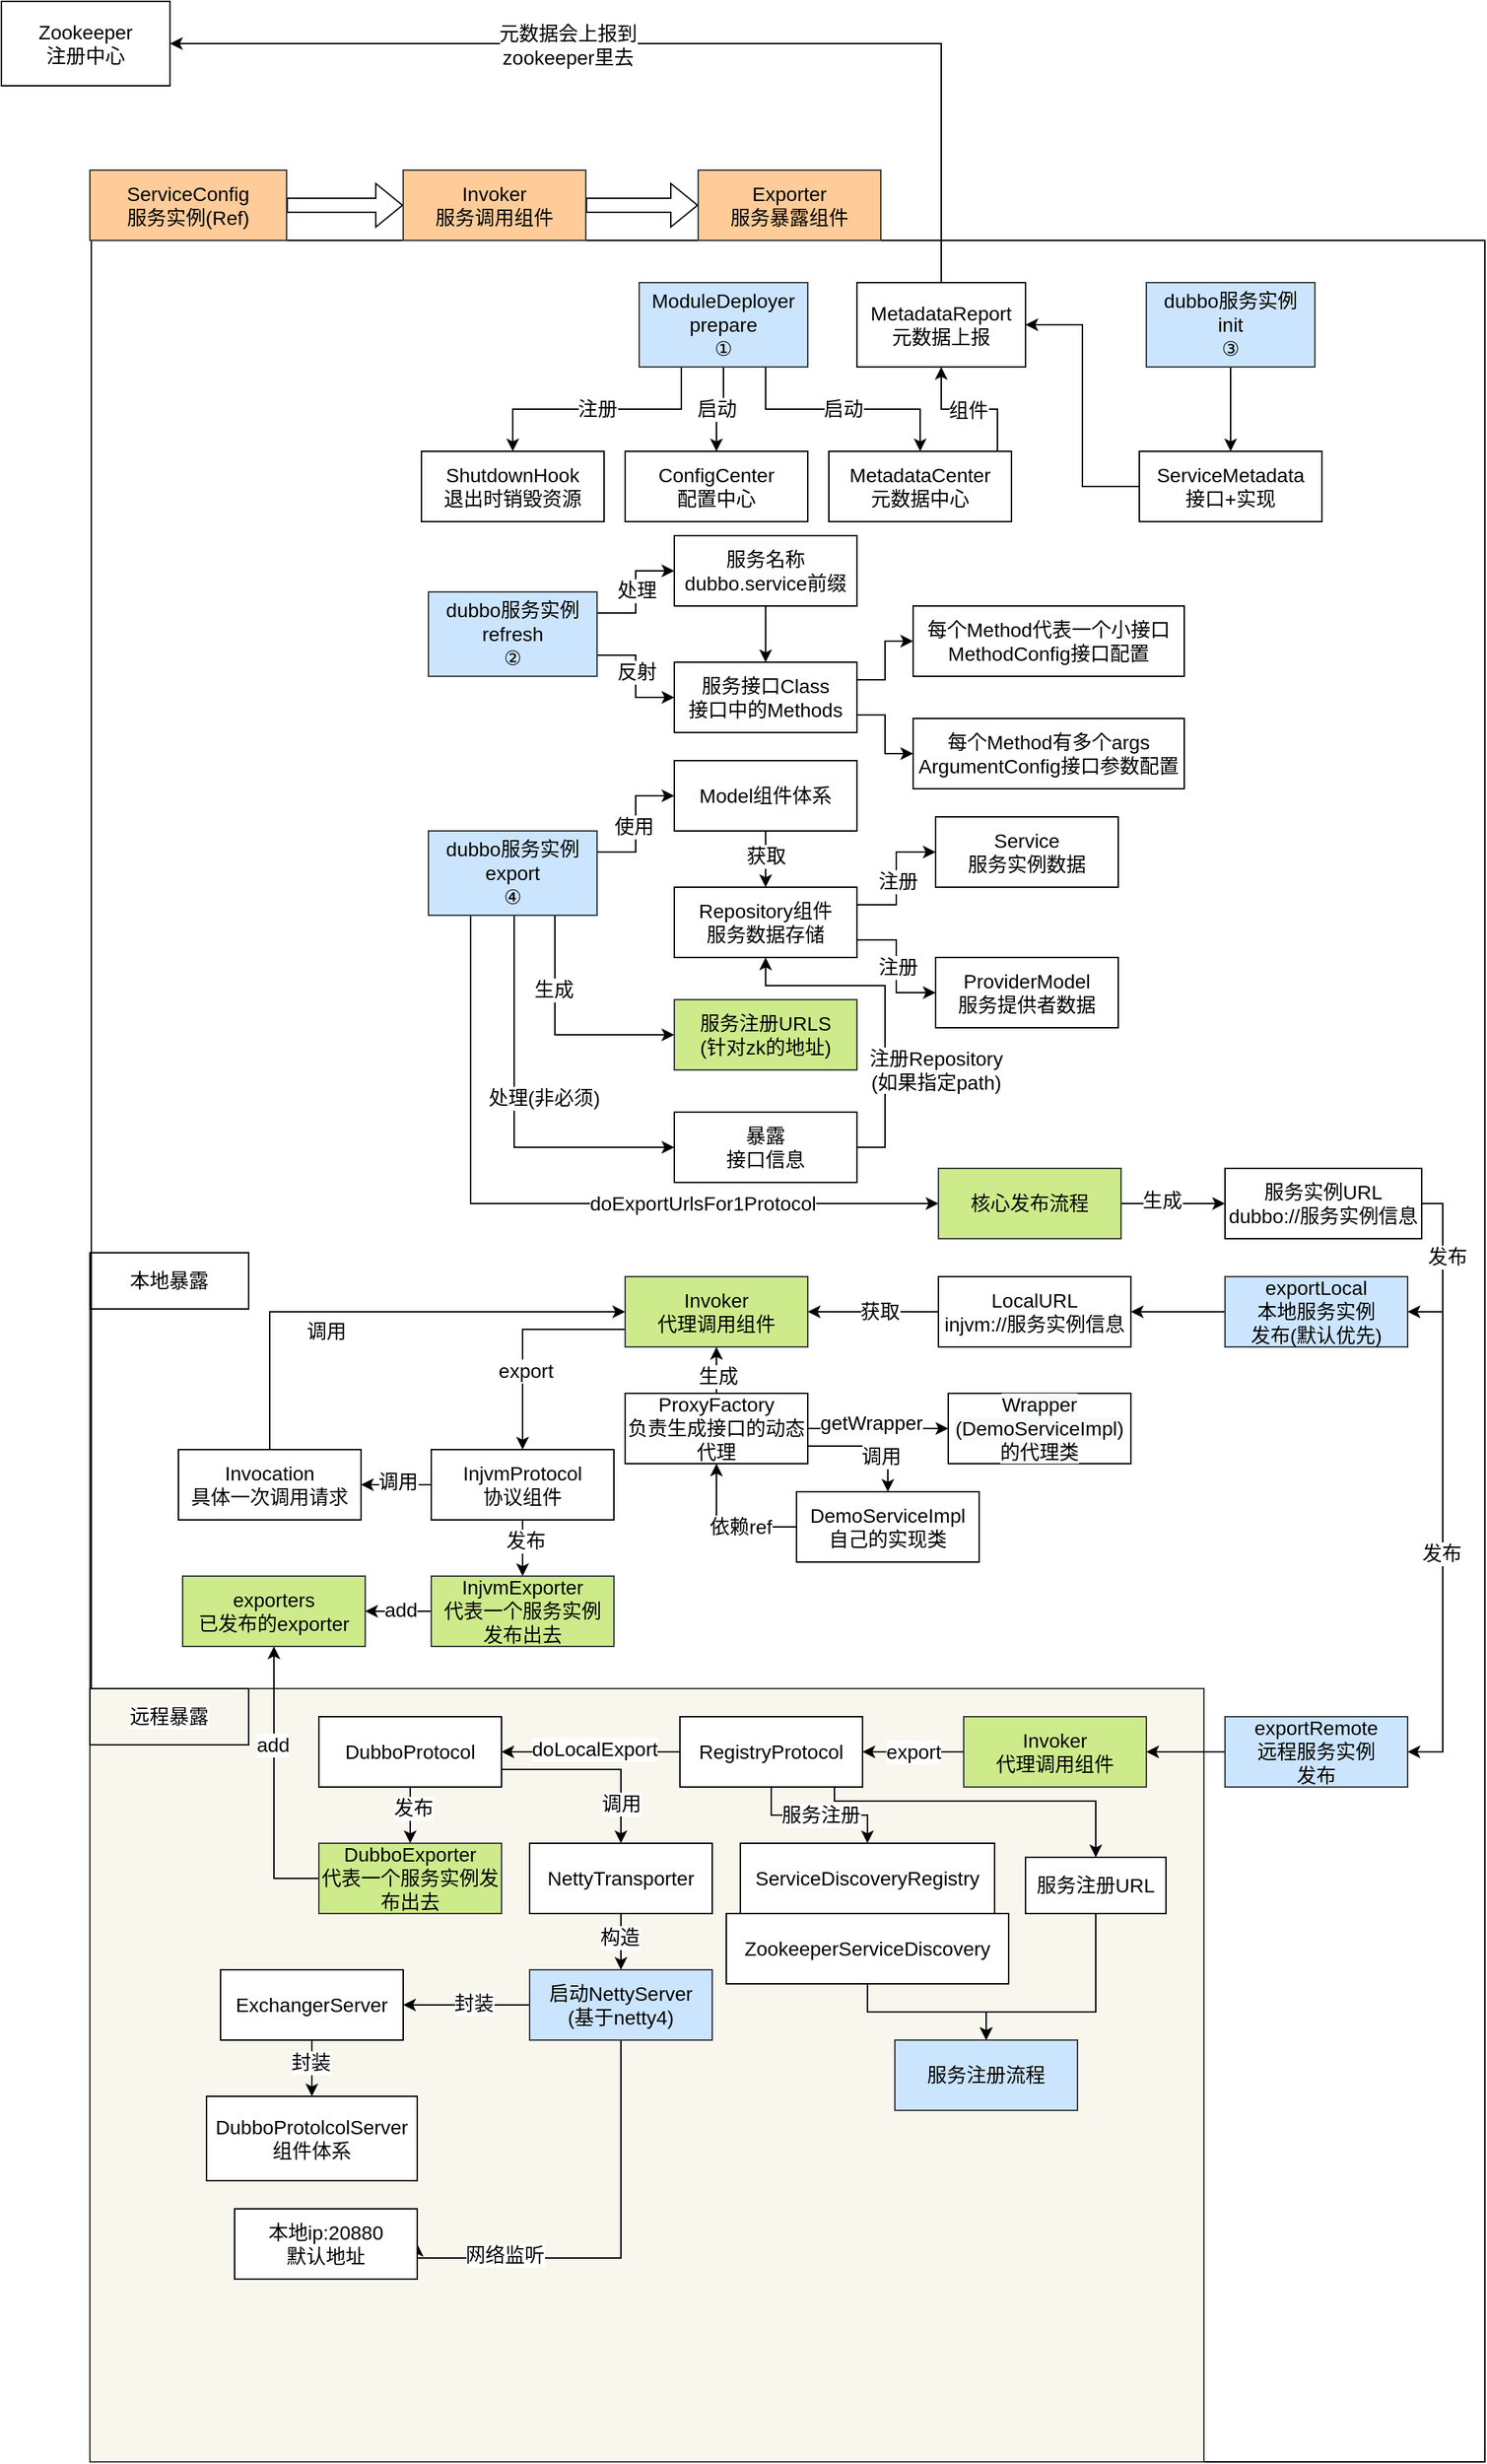 <mxfile version="20.5.3" type="github">
  <diagram id="NjfbwW2NH3Iu1pzXM0LN" name="第 1 页">
    <mxGraphModel dx="1305" dy="1148" grid="1" gridSize="10" guides="1" tooltips="1" connect="1" arrows="1" fold="1" page="1" pageScale="1" pageWidth="827" pageHeight="1169" math="0" shadow="0">
      <root>
        <mxCell id="0" />
        <mxCell id="1" parent="0" />
        <mxCell id="kjhjxPwAItvc373IeSmL-128" value="" style="rounded=0;whiteSpace=wrap;html=1;movable=1;resizable=1;rotatable=1;deletable=1;editable=1;connectable=1;fillColor=#eeeeee;strokeColor=#36393d;" vertex="1" parent="1">
          <mxGeometry x="827" y="960" width="793" height="310" as="geometry" />
        </mxCell>
        <mxCell id="kjhjxPwAItvc373IeSmL-1" value="" style="rounded=0;whiteSpace=wrap;html=1;movable=1;resizable=1;rotatable=1;deletable=1;editable=1;connectable=1;" vertex="1" parent="1">
          <mxGeometry x="828" y="240" width="992" height="1580" as="geometry" />
        </mxCell>
        <mxCell id="kjhjxPwAItvc373IeSmL-2" value="&lt;font style=&quot;font-size: 14px;&quot;&gt;Zookeeper&lt;br&gt;注册中心&lt;/font&gt;" style="rounded=0;whiteSpace=wrap;html=1;" vertex="1" parent="1">
          <mxGeometry x="764" y="70" width="120" height="60" as="geometry" />
        </mxCell>
        <mxCell id="kjhjxPwAItvc373IeSmL-244" style="edgeStyle=orthogonalEdgeStyle;shape=flexArrow;rounded=0;orthogonalLoop=1;jettySize=auto;html=1;entryX=0;entryY=0.5;entryDx=0;entryDy=0;fontFamily=Helvetica;fontSize=14;fontColor=default;endSize=6;" edge="1" parent="1" source="kjhjxPwAItvc373IeSmL-3" target="kjhjxPwAItvc373IeSmL-239">
          <mxGeometry relative="1" as="geometry" />
        </mxCell>
        <mxCell id="kjhjxPwAItvc373IeSmL-3" value="ServiceConfig&lt;br&gt;服务实例(Ref)" style="rounded=0;whiteSpace=wrap;html=1;fontSize=14;fillColor=#ffcc99;strokeColor=#36393d;movable=1;resizable=1;rotatable=1;deletable=1;editable=1;connectable=1;" vertex="1" parent="1">
          <mxGeometry x="827" y="190" width="140" height="50" as="geometry" />
        </mxCell>
        <mxCell id="kjhjxPwAItvc373IeSmL-12" value="" style="edgeStyle=orthogonalEdgeStyle;rounded=0;orthogonalLoop=1;jettySize=auto;html=1;fontSize=14;" edge="1" parent="1" source="kjhjxPwAItvc373IeSmL-4" target="kjhjxPwAItvc373IeSmL-8">
          <mxGeometry relative="1" as="geometry" />
        </mxCell>
        <mxCell id="kjhjxPwAItvc373IeSmL-13" value="启动" style="edgeLabel;html=1;align=center;verticalAlign=middle;resizable=0;points=[];fontSize=14;" vertex="1" connectable="0" parent="kjhjxPwAItvc373IeSmL-12">
          <mxGeometry x="0.32" y="-3" relative="1" as="geometry">
            <mxPoint x="3" y="-8" as="offset" />
          </mxGeometry>
        </mxCell>
        <mxCell id="kjhjxPwAItvc373IeSmL-15" value="注册" style="edgeStyle=orthogonalEdgeStyle;rounded=0;orthogonalLoop=1;jettySize=auto;html=1;exitX=0.25;exitY=1;exitDx=0;exitDy=0;entryX=0.5;entryY=0;entryDx=0;entryDy=0;fontSize=14;" edge="1" parent="1" source="kjhjxPwAItvc373IeSmL-4" target="kjhjxPwAItvc373IeSmL-7">
          <mxGeometry relative="1" as="geometry" />
        </mxCell>
        <mxCell id="kjhjxPwAItvc373IeSmL-16" style="edgeStyle=orthogonalEdgeStyle;rounded=0;orthogonalLoop=1;jettySize=auto;html=1;exitX=0.75;exitY=1;exitDx=0;exitDy=0;entryX=0.5;entryY=0;entryDx=0;entryDy=0;fontSize=14;" edge="1" parent="1" source="kjhjxPwAItvc373IeSmL-4" target="kjhjxPwAItvc373IeSmL-9">
          <mxGeometry relative="1" as="geometry" />
        </mxCell>
        <mxCell id="kjhjxPwAItvc373IeSmL-17" value="启动" style="edgeLabel;html=1;align=center;verticalAlign=middle;resizable=0;points=[];fontSize=14;" vertex="1" connectable="0" parent="kjhjxPwAItvc373IeSmL-16">
          <mxGeometry x="-0.165" y="-1" relative="1" as="geometry">
            <mxPoint x="14" y="-1" as="offset" />
          </mxGeometry>
        </mxCell>
        <mxCell id="kjhjxPwAItvc373IeSmL-4" value="&lt;span style=&quot;font-size: 14px;&quot;&gt;ModuleDeployer&lt;br&gt;prepare&lt;br&gt;①&lt;br&gt;&lt;/span&gt;" style="rounded=0;whiteSpace=wrap;html=1;fillColor=#cce5ff;strokeColor=#36393d;" vertex="1" parent="1">
          <mxGeometry x="1218" y="270" width="120" height="60" as="geometry" />
        </mxCell>
        <mxCell id="kjhjxPwAItvc373IeSmL-7" value="&lt;span style=&quot;font-size: 14px;&quot;&gt;ShutdownHook&lt;br&gt;退出时销毁资源&lt;br&gt;&lt;/span&gt;" style="rounded=0;whiteSpace=wrap;html=1;" vertex="1" parent="1">
          <mxGeometry x="1063" y="390" width="130" height="50" as="geometry" />
        </mxCell>
        <mxCell id="kjhjxPwAItvc373IeSmL-8" value="&lt;span style=&quot;font-size: 14px;&quot;&gt;ConfigCenter&lt;br&gt;配置中心&lt;br&gt;&lt;/span&gt;" style="rounded=0;whiteSpace=wrap;html=1;" vertex="1" parent="1">
          <mxGeometry x="1208" y="390" width="130" height="50" as="geometry" />
        </mxCell>
        <mxCell id="kjhjxPwAItvc373IeSmL-18" style="edgeStyle=orthogonalEdgeStyle;rounded=0;orthogonalLoop=1;jettySize=auto;html=1;exitX=0.75;exitY=0;exitDx=0;exitDy=0;fontSize=14;" edge="1" parent="1" source="kjhjxPwAItvc373IeSmL-9" target="kjhjxPwAItvc373IeSmL-11">
          <mxGeometry relative="1" as="geometry">
            <Array as="points">
              <mxPoint x="1473" y="390" />
              <mxPoint x="1473" y="360" />
              <mxPoint x="1433" y="360" />
            </Array>
          </mxGeometry>
        </mxCell>
        <mxCell id="kjhjxPwAItvc373IeSmL-19" value="组件" style="edgeLabel;html=1;align=center;verticalAlign=middle;resizable=0;points=[];fontSize=14;" vertex="1" connectable="0" parent="kjhjxPwAItvc373IeSmL-18">
          <mxGeometry x="0.18" y="1" relative="1" as="geometry">
            <mxPoint x="-1" as="offset" />
          </mxGeometry>
        </mxCell>
        <mxCell id="kjhjxPwAItvc373IeSmL-9" value="&lt;span style=&quot;font-size: 14px;&quot;&gt;MetadataCenter&lt;br&gt;元数据中心&lt;br&gt;&lt;/span&gt;" style="rounded=0;whiteSpace=wrap;html=1;" vertex="1" parent="1">
          <mxGeometry x="1353" y="390" width="130" height="50" as="geometry" />
        </mxCell>
        <mxCell id="kjhjxPwAItvc373IeSmL-20" style="edgeStyle=orthogonalEdgeStyle;rounded=0;orthogonalLoop=1;jettySize=auto;html=1;exitX=0.5;exitY=0;exitDx=0;exitDy=0;entryX=1;entryY=0.5;entryDx=0;entryDy=0;fontSize=14;" edge="1" parent="1" source="kjhjxPwAItvc373IeSmL-11" target="kjhjxPwAItvc373IeSmL-2">
          <mxGeometry relative="1" as="geometry" />
        </mxCell>
        <mxCell id="kjhjxPwAItvc373IeSmL-21" value="元数据会上报到&lt;br&gt;zookeeper里去" style="edgeLabel;html=1;align=center;verticalAlign=middle;resizable=0;points=[];fontSize=14;" vertex="1" connectable="0" parent="kjhjxPwAItvc373IeSmL-20">
          <mxGeometry x="0.213" y="1" relative="1" as="geometry">
            <mxPoint as="offset" />
          </mxGeometry>
        </mxCell>
        <mxCell id="kjhjxPwAItvc373IeSmL-11" value="&lt;span style=&quot;font-size: 14px;&quot;&gt;MetadataReport&lt;/span&gt;&lt;br style=&quot;font-size: 14px;&quot;&gt;&lt;span style=&quot;font-size: 14px;&quot;&gt;元数据上报&lt;/span&gt;" style="rounded=0;whiteSpace=wrap;html=1;" vertex="1" parent="1">
          <mxGeometry x="1373" y="270" width="120" height="60" as="geometry" />
        </mxCell>
        <mxCell id="kjhjxPwAItvc373IeSmL-27" style="edgeStyle=orthogonalEdgeStyle;rounded=0;orthogonalLoop=1;jettySize=auto;html=1;exitX=1;exitY=0.25;exitDx=0;exitDy=0;fontSize=14;" edge="1" parent="1" source="kjhjxPwAItvc373IeSmL-22" target="kjhjxPwAItvc373IeSmL-23">
          <mxGeometry relative="1" as="geometry" />
        </mxCell>
        <mxCell id="kjhjxPwAItvc373IeSmL-34" value="处理" style="edgeLabel;html=1;align=center;verticalAlign=middle;resizable=0;points=[];fontSize=14;" vertex="1" connectable="0" parent="kjhjxPwAItvc373IeSmL-27">
          <mxGeometry x="0.018" relative="1" as="geometry">
            <mxPoint as="offset" />
          </mxGeometry>
        </mxCell>
        <mxCell id="kjhjxPwAItvc373IeSmL-28" style="edgeStyle=orthogonalEdgeStyle;rounded=0;orthogonalLoop=1;jettySize=auto;html=1;exitX=1;exitY=0.75;exitDx=0;exitDy=0;entryX=0;entryY=0.5;entryDx=0;entryDy=0;fontSize=14;" edge="1" parent="1" source="kjhjxPwAItvc373IeSmL-22" target="kjhjxPwAItvc373IeSmL-24">
          <mxGeometry relative="1" as="geometry" />
        </mxCell>
        <mxCell id="kjhjxPwAItvc373IeSmL-36" value="反射" style="edgeLabel;html=1;align=center;verticalAlign=middle;resizable=0;points=[];fontSize=14;" vertex="1" connectable="0" parent="kjhjxPwAItvc373IeSmL-28">
          <mxGeometry x="-0.077" relative="1" as="geometry">
            <mxPoint as="offset" />
          </mxGeometry>
        </mxCell>
        <mxCell id="kjhjxPwAItvc373IeSmL-22" value="&lt;span style=&quot;font-size: 14px;&quot;&gt;dubbo服务实例&lt;br&gt;refresh&lt;br&gt;②&lt;br&gt;&lt;/span&gt;" style="rounded=0;whiteSpace=wrap;html=1;fillColor=#cce5ff;strokeColor=#36393d;" vertex="1" parent="1">
          <mxGeometry x="1068" y="490" width="120" height="60" as="geometry" />
        </mxCell>
        <mxCell id="kjhjxPwAItvc373IeSmL-35" value="" style="edgeStyle=orthogonalEdgeStyle;rounded=0;orthogonalLoop=1;jettySize=auto;html=1;fontSize=14;" edge="1" parent="1" source="kjhjxPwAItvc373IeSmL-23" target="kjhjxPwAItvc373IeSmL-24">
          <mxGeometry relative="1" as="geometry" />
        </mxCell>
        <mxCell id="kjhjxPwAItvc373IeSmL-23" value="&lt;span style=&quot;font-size: 14px;&quot;&gt;服务名称&lt;br&gt;dubbo.service前缀&lt;br&gt;&lt;/span&gt;" style="rounded=0;whiteSpace=wrap;html=1;" vertex="1" parent="1">
          <mxGeometry x="1243" y="450" width="130" height="50" as="geometry" />
        </mxCell>
        <mxCell id="kjhjxPwAItvc373IeSmL-32" style="edgeStyle=orthogonalEdgeStyle;rounded=0;orthogonalLoop=1;jettySize=auto;html=1;exitX=1;exitY=0.25;exitDx=0;exitDy=0;entryX=0;entryY=0.5;entryDx=0;entryDy=0;fontSize=14;" edge="1" parent="1" source="kjhjxPwAItvc373IeSmL-24" target="kjhjxPwAItvc373IeSmL-29">
          <mxGeometry relative="1" as="geometry" />
        </mxCell>
        <mxCell id="kjhjxPwAItvc373IeSmL-33" style="edgeStyle=orthogonalEdgeStyle;rounded=0;orthogonalLoop=1;jettySize=auto;html=1;exitX=1;exitY=0.75;exitDx=0;exitDy=0;entryX=0;entryY=0.5;entryDx=0;entryDy=0;fontSize=14;" edge="1" parent="1" source="kjhjxPwAItvc373IeSmL-24" target="kjhjxPwAItvc373IeSmL-31">
          <mxGeometry relative="1" as="geometry" />
        </mxCell>
        <mxCell id="kjhjxPwAItvc373IeSmL-24" value="&lt;span style=&quot;font-size: 14px;&quot;&gt;服务接口Class&lt;br&gt;接口中的Methods&lt;br&gt;&lt;/span&gt;" style="rounded=0;whiteSpace=wrap;html=1;" vertex="1" parent="1">
          <mxGeometry x="1243" y="540" width="130" height="50" as="geometry" />
        </mxCell>
        <mxCell id="kjhjxPwAItvc373IeSmL-29" value="&lt;span style=&quot;font-size: 14px;&quot;&gt;每个Method代表一个小接口&lt;br&gt;MethodConfig接口配置&lt;br&gt;&lt;/span&gt;" style="rounded=0;whiteSpace=wrap;html=1;" vertex="1" parent="1">
          <mxGeometry x="1413" y="500" width="193" height="50" as="geometry" />
        </mxCell>
        <mxCell id="kjhjxPwAItvc373IeSmL-31" value="&lt;span style=&quot;font-size: 14px;&quot;&gt;每个Method有多个args&lt;br&gt;ArgumentConfig接口参数配置&lt;br&gt;&lt;/span&gt;" style="rounded=0;whiteSpace=wrap;html=1;" vertex="1" parent="1">
          <mxGeometry x="1413" y="580" width="193" height="50" as="geometry" />
        </mxCell>
        <mxCell id="kjhjxPwAItvc373IeSmL-39" value="" style="edgeStyle=orthogonalEdgeStyle;rounded=0;orthogonalLoop=1;jettySize=auto;html=1;fontSize=14;" edge="1" parent="1" source="kjhjxPwAItvc373IeSmL-37" target="kjhjxPwAItvc373IeSmL-38">
          <mxGeometry relative="1" as="geometry" />
        </mxCell>
        <mxCell id="kjhjxPwAItvc373IeSmL-37" value="&lt;span style=&quot;font-size: 14px;&quot;&gt;dubbo服务实例&lt;br&gt;init&lt;br&gt;③&lt;br&gt;&lt;/span&gt;" style="rounded=0;whiteSpace=wrap;html=1;fillColor=#cce5ff;strokeColor=#36393d;" vertex="1" parent="1">
          <mxGeometry x="1579" y="270" width="120" height="60" as="geometry" />
        </mxCell>
        <mxCell id="kjhjxPwAItvc373IeSmL-40" style="edgeStyle=orthogonalEdgeStyle;rounded=0;orthogonalLoop=1;jettySize=auto;html=1;entryX=1;entryY=0.5;entryDx=0;entryDy=0;fontSize=14;" edge="1" parent="1" source="kjhjxPwAItvc373IeSmL-38" target="kjhjxPwAItvc373IeSmL-11">
          <mxGeometry relative="1" as="geometry" />
        </mxCell>
        <mxCell id="kjhjxPwAItvc373IeSmL-38" value="&lt;span style=&quot;font-size: 14px;&quot;&gt;ServiceMetadata&lt;br&gt;接口+实现&lt;br&gt;&lt;/span&gt;" style="rounded=0;whiteSpace=wrap;html=1;" vertex="1" parent="1">
          <mxGeometry x="1574" y="390" width="130" height="50" as="geometry" />
        </mxCell>
        <mxCell id="kjhjxPwAItvc373IeSmL-45" style="edgeStyle=orthogonalEdgeStyle;rounded=0;orthogonalLoop=1;jettySize=auto;html=1;exitX=1;exitY=0.25;exitDx=0;exitDy=0;fontSize=14;" edge="1" parent="1" source="kjhjxPwAItvc373IeSmL-41" target="kjhjxPwAItvc373IeSmL-42">
          <mxGeometry relative="1" as="geometry" />
        </mxCell>
        <mxCell id="kjhjxPwAItvc373IeSmL-46" value="使用" style="edgeLabel;html=1;align=center;verticalAlign=middle;resizable=0;points=[];fontSize=14;" vertex="1" connectable="0" parent="kjhjxPwAItvc373IeSmL-45">
          <mxGeometry x="-0.047" y="3" relative="1" as="geometry">
            <mxPoint x="1" as="offset" />
          </mxGeometry>
        </mxCell>
        <mxCell id="kjhjxPwAItvc373IeSmL-57" style="edgeStyle=orthogonalEdgeStyle;rounded=0;orthogonalLoop=1;jettySize=auto;html=1;exitX=0.75;exitY=1;exitDx=0;exitDy=0;entryX=0;entryY=0.5;entryDx=0;entryDy=0;fontSize=14;" edge="1" parent="1" source="kjhjxPwAItvc373IeSmL-41" target="kjhjxPwAItvc373IeSmL-56">
          <mxGeometry relative="1" as="geometry" />
        </mxCell>
        <mxCell id="kjhjxPwAItvc373IeSmL-58" value="生成" style="edgeLabel;html=1;align=center;verticalAlign=middle;resizable=0;points=[];fontSize=14;" vertex="1" connectable="0" parent="kjhjxPwAItvc373IeSmL-57">
          <mxGeometry x="-0.377" y="-1" relative="1" as="geometry">
            <mxPoint as="offset" />
          </mxGeometry>
        </mxCell>
        <mxCell id="kjhjxPwAItvc373IeSmL-60" style="edgeStyle=orthogonalEdgeStyle;rounded=0;orthogonalLoop=1;jettySize=auto;html=1;entryX=0;entryY=0.5;entryDx=0;entryDy=0;fontSize=14;" edge="1" parent="1" source="kjhjxPwAItvc373IeSmL-41" target="kjhjxPwAItvc373IeSmL-59">
          <mxGeometry relative="1" as="geometry">
            <Array as="points">
              <mxPoint x="1129" y="885" />
            </Array>
          </mxGeometry>
        </mxCell>
        <mxCell id="kjhjxPwAItvc373IeSmL-61" value="处理(非必须)" style="edgeLabel;html=1;align=center;verticalAlign=middle;resizable=0;points=[];fontSize=14;" vertex="1" connectable="0" parent="kjhjxPwAItvc373IeSmL-60">
          <mxGeometry x="0.025" y="2" relative="1" as="geometry">
            <mxPoint x="19" y="-13" as="offset" />
          </mxGeometry>
        </mxCell>
        <mxCell id="kjhjxPwAItvc373IeSmL-129" style="edgeStyle=orthogonalEdgeStyle;rounded=0;orthogonalLoop=1;jettySize=auto;html=1;exitX=0.25;exitY=1;exitDx=0;exitDy=0;entryX=0;entryY=0.5;entryDx=0;entryDy=0;fontFamily=Helvetica;fontSize=14;fontColor=default;" edge="1" parent="1" source="kjhjxPwAItvc373IeSmL-41" target="kjhjxPwAItvc373IeSmL-64">
          <mxGeometry relative="1" as="geometry" />
        </mxCell>
        <mxCell id="kjhjxPwAItvc373IeSmL-130" value="doExportUrlsFor1Protocol" style="edgeLabel;html=1;align=center;verticalAlign=middle;resizable=0;points=[];fontSize=14;fontFamily=Helvetica;fontColor=default;" vertex="1" connectable="0" parent="kjhjxPwAItvc373IeSmL-129">
          <mxGeometry x="0.2" relative="1" as="geometry">
            <mxPoint x="47" as="offset" />
          </mxGeometry>
        </mxCell>
        <mxCell id="kjhjxPwAItvc373IeSmL-41" value="&lt;span style=&quot;font-size: 14px;&quot;&gt;dubbo服务实例&lt;br&gt;export&lt;br&gt;④&lt;br&gt;&lt;/span&gt;" style="rounded=0;whiteSpace=wrap;html=1;fillColor=#cce5ff;strokeColor=#36393d;" vertex="1" parent="1">
          <mxGeometry x="1068" y="660" width="120" height="60" as="geometry" />
        </mxCell>
        <mxCell id="kjhjxPwAItvc373IeSmL-47" style="edgeStyle=orthogonalEdgeStyle;rounded=0;orthogonalLoop=1;jettySize=auto;html=1;entryX=0.5;entryY=0;entryDx=0;entryDy=0;fontSize=14;" edge="1" parent="1" source="kjhjxPwAItvc373IeSmL-42" target="kjhjxPwAItvc373IeSmL-44">
          <mxGeometry relative="1" as="geometry" />
        </mxCell>
        <mxCell id="kjhjxPwAItvc373IeSmL-48" value="获取" style="edgeLabel;html=1;align=center;verticalAlign=middle;resizable=0;points=[];fontSize=14;" vertex="1" connectable="0" parent="kjhjxPwAItvc373IeSmL-47">
          <mxGeometry x="-0.1" relative="1" as="geometry">
            <mxPoint as="offset" />
          </mxGeometry>
        </mxCell>
        <mxCell id="kjhjxPwAItvc373IeSmL-42" value="&lt;span style=&quot;font-size: 14px;&quot;&gt;Model组件体系&lt;br&gt;&lt;/span&gt;" style="rounded=0;whiteSpace=wrap;html=1;" vertex="1" parent="1">
          <mxGeometry x="1243" y="610" width="130" height="50" as="geometry" />
        </mxCell>
        <mxCell id="kjhjxPwAItvc373IeSmL-51" style="edgeStyle=orthogonalEdgeStyle;rounded=0;orthogonalLoop=1;jettySize=auto;html=1;exitX=1;exitY=0.25;exitDx=0;exitDy=0;entryX=0;entryY=0.5;entryDx=0;entryDy=0;fontSize=14;" edge="1" parent="1" source="kjhjxPwAItvc373IeSmL-44" target="kjhjxPwAItvc373IeSmL-49">
          <mxGeometry relative="1" as="geometry" />
        </mxCell>
        <mxCell id="kjhjxPwAItvc373IeSmL-54" value="注册" style="edgeLabel;html=1;align=center;verticalAlign=middle;resizable=0;points=[];fontSize=14;" vertex="1" connectable="0" parent="kjhjxPwAItvc373IeSmL-51">
          <mxGeometry x="-0.048" y="-1" relative="1" as="geometry">
            <mxPoint as="offset" />
          </mxGeometry>
        </mxCell>
        <mxCell id="kjhjxPwAItvc373IeSmL-52" style="edgeStyle=orthogonalEdgeStyle;rounded=0;orthogonalLoop=1;jettySize=auto;html=1;exitX=1;exitY=0.75;exitDx=0;exitDy=0;entryX=0;entryY=0.5;entryDx=0;entryDy=0;fontSize=14;" edge="1" parent="1" source="kjhjxPwAItvc373IeSmL-44" target="kjhjxPwAItvc373IeSmL-50">
          <mxGeometry relative="1" as="geometry" />
        </mxCell>
        <mxCell id="kjhjxPwAItvc373IeSmL-55" value="注册" style="edgeLabel;html=1;align=center;verticalAlign=middle;resizable=0;points=[];fontSize=14;" vertex="1" connectable="0" parent="kjhjxPwAItvc373IeSmL-52">
          <mxGeometry x="0.123" y="1" relative="1" as="geometry">
            <mxPoint y="-5" as="offset" />
          </mxGeometry>
        </mxCell>
        <mxCell id="kjhjxPwAItvc373IeSmL-44" value="&lt;span style=&quot;font-size: 14px;&quot;&gt;Repository组件&lt;br&gt;服务数据存储&lt;br&gt;&lt;/span&gt;" style="rounded=0;whiteSpace=wrap;html=1;" vertex="1" parent="1">
          <mxGeometry x="1243" y="700" width="130" height="50" as="geometry" />
        </mxCell>
        <mxCell id="kjhjxPwAItvc373IeSmL-49" value="&lt;span style=&quot;font-size: 14px;&quot;&gt;Service&lt;br&gt;服务实例数据&lt;br&gt;&lt;/span&gt;" style="rounded=0;whiteSpace=wrap;html=1;" vertex="1" parent="1">
          <mxGeometry x="1429" y="650" width="130" height="50" as="geometry" />
        </mxCell>
        <mxCell id="kjhjxPwAItvc373IeSmL-50" value="&lt;span style=&quot;font-size: 14px;&quot;&gt;ProviderModel&lt;br&gt;服务提供者数据&lt;br&gt;&lt;/span&gt;" style="rounded=0;whiteSpace=wrap;html=1;" vertex="1" parent="1">
          <mxGeometry x="1429" y="750" width="130" height="50" as="geometry" />
        </mxCell>
        <mxCell id="kjhjxPwAItvc373IeSmL-56" value="&lt;span style=&quot;font-size: 14px;&quot;&gt;服务注册URLS&lt;br&gt;(针对zk的地址)&lt;br&gt;&lt;/span&gt;" style="rounded=0;whiteSpace=wrap;html=1;fillColor=#cdeb8b;strokeColor=#36393d;" vertex="1" parent="1">
          <mxGeometry x="1243" y="780" width="130" height="50" as="geometry" />
        </mxCell>
        <mxCell id="kjhjxPwAItvc373IeSmL-62" style="edgeStyle=orthogonalEdgeStyle;rounded=0;orthogonalLoop=1;jettySize=auto;html=1;exitX=1;exitY=0.5;exitDx=0;exitDy=0;fontSize=14;" edge="1" parent="1" source="kjhjxPwAItvc373IeSmL-59" target="kjhjxPwAItvc373IeSmL-44">
          <mxGeometry relative="1" as="geometry">
            <Array as="points">
              <mxPoint x="1393" y="885" />
              <mxPoint x="1393" y="770" />
              <mxPoint x="1308" y="770" />
            </Array>
          </mxGeometry>
        </mxCell>
        <mxCell id="kjhjxPwAItvc373IeSmL-63" value="注册Repository&lt;br&gt;(如果指定path)" style="edgeLabel;html=1;align=center;verticalAlign=middle;resizable=0;points=[];fontSize=14;" vertex="1" connectable="0" parent="kjhjxPwAItvc373IeSmL-62">
          <mxGeometry x="-0.383" y="-2" relative="1" as="geometry">
            <mxPoint x="34" y="-1" as="offset" />
          </mxGeometry>
        </mxCell>
        <mxCell id="kjhjxPwAItvc373IeSmL-59" value="&lt;span style=&quot;font-size: 14px;&quot;&gt;暴露&lt;br&gt;接口信息&lt;br&gt;&lt;/span&gt;" style="rounded=0;whiteSpace=wrap;html=1;" vertex="1" parent="1">
          <mxGeometry x="1243" y="860" width="130" height="50" as="geometry" />
        </mxCell>
        <mxCell id="kjhjxPwAItvc373IeSmL-132" style="edgeStyle=orthogonalEdgeStyle;rounded=0;orthogonalLoop=1;jettySize=auto;html=1;entryX=0;entryY=0.5;entryDx=0;entryDy=0;fontFamily=Helvetica;fontSize=14;fontColor=default;" edge="1" parent="1" source="kjhjxPwAItvc373IeSmL-64" target="kjhjxPwAItvc373IeSmL-131">
          <mxGeometry relative="1" as="geometry" />
        </mxCell>
        <mxCell id="kjhjxPwAItvc373IeSmL-133" value="生成" style="edgeLabel;html=1;align=center;verticalAlign=middle;resizable=0;points=[];fontSize=14;fontFamily=Helvetica;fontColor=default;" vertex="1" connectable="0" parent="kjhjxPwAItvc373IeSmL-132">
          <mxGeometry x="-0.325" y="2" relative="1" as="geometry">
            <mxPoint x="4" as="offset" />
          </mxGeometry>
        </mxCell>
        <mxCell id="kjhjxPwAItvc373IeSmL-64" value="&lt;span style=&quot;font-size: 14px;&quot;&gt;核心发布流程&lt;br&gt;&lt;/span&gt;" style="rounded=0;whiteSpace=wrap;html=1;fillColor=#cdeb8b;strokeColor=#36393d;" vertex="1" parent="1">
          <mxGeometry x="1431" y="900" width="130" height="50" as="geometry" />
        </mxCell>
        <mxCell id="kjhjxPwAItvc373IeSmL-222" style="edgeStyle=orthogonalEdgeStyle;rounded=0;orthogonalLoop=1;jettySize=auto;html=1;exitX=0.5;exitY=0;exitDx=0;exitDy=0;entryX=0;entryY=0.5;entryDx=0;entryDy=0;fontFamily=Helvetica;fontSize=14;fontColor=default;" edge="1" parent="1" source="kjhjxPwAItvc373IeSmL-99" target="kjhjxPwAItvc373IeSmL-176">
          <mxGeometry relative="1" as="geometry" />
        </mxCell>
        <mxCell id="kjhjxPwAItvc373IeSmL-223" value="调用" style="edgeLabel;html=1;align=center;verticalAlign=middle;resizable=0;points=[];fontSize=14;fontFamily=Helvetica;fontColor=default;" vertex="1" connectable="0" parent="kjhjxPwAItvc373IeSmL-222">
          <mxGeometry x="-0.209" y="-1" relative="1" as="geometry">
            <mxPoint x="-1" y="13" as="offset" />
          </mxGeometry>
        </mxCell>
        <mxCell id="kjhjxPwAItvc373IeSmL-99" value="&lt;span style=&quot;font-size: 14px;&quot;&gt;Invocation&lt;br&gt;具体一次调用请求&lt;br&gt;&lt;/span&gt;" style="rounded=0;whiteSpace=wrap;html=1;movable=1;resizable=1;rotatable=1;deletable=1;editable=1;connectable=1;" vertex="1" parent="1">
          <mxGeometry x="890" y="1100" width="130" height="50" as="geometry" />
        </mxCell>
        <mxCell id="kjhjxPwAItvc373IeSmL-202" style="edgeStyle=orthogonalEdgeStyle;rounded=0;orthogonalLoop=1;jettySize=auto;html=1;exitX=0;exitY=0.5;exitDx=0;exitDy=0;entryX=1;entryY=0.5;entryDx=0;entryDy=0;fontFamily=Helvetica;fontSize=14;fontColor=default;" edge="1" parent="1" source="kjhjxPwAItvc373IeSmL-109" target="kjhjxPwAItvc373IeSmL-196">
          <mxGeometry relative="1" as="geometry" />
        </mxCell>
        <mxCell id="kjhjxPwAItvc373IeSmL-203" value="add" style="edgeLabel;html=1;align=center;verticalAlign=middle;resizable=0;points=[];fontSize=14;fontFamily=Helvetica;fontColor=default;" vertex="1" connectable="0" parent="kjhjxPwAItvc373IeSmL-202">
          <mxGeometry x="-0.026" y="-1" relative="1" as="geometry">
            <mxPoint x="1" as="offset" />
          </mxGeometry>
        </mxCell>
        <mxCell id="kjhjxPwAItvc373IeSmL-109" value="&lt;span style=&quot;font-size: 14px;&quot;&gt;InjvmExporter&lt;br&gt;&lt;/span&gt;&lt;span style=&quot;font-size: 14px;&quot;&gt;代表一个服务实例&lt;br&gt;发布出去&lt;br&gt;&lt;/span&gt;" style="rounded=0;whiteSpace=wrap;html=1;movable=1;resizable=1;rotatable=1;deletable=1;editable=1;connectable=1;fillColor=#cdeb8b;strokeColor=#36393d;" vertex="1" parent="1">
          <mxGeometry x="1070" y="1190" width="130" height="50" as="geometry" />
        </mxCell>
        <mxCell id="kjhjxPwAItvc373IeSmL-228" style="edgeStyle=orthogonalEdgeStyle;rounded=0;orthogonalLoop=1;jettySize=auto;html=1;exitX=0;exitY=0.5;exitDx=0;exitDy=0;fontFamily=Helvetica;fontSize=14;fontColor=default;" edge="1" parent="1" source="kjhjxPwAItvc373IeSmL-112" target="kjhjxPwAItvc373IeSmL-99">
          <mxGeometry relative="1" as="geometry" />
        </mxCell>
        <mxCell id="kjhjxPwAItvc373IeSmL-229" value="调用" style="edgeLabel;html=1;align=center;verticalAlign=middle;resizable=0;points=[];fontSize=14;fontFamily=Helvetica;fontColor=default;" vertex="1" connectable="0" parent="kjhjxPwAItvc373IeSmL-228">
          <mxGeometry x="-0.262" y="-4" relative="1" as="geometry">
            <mxPoint x="-6" y="2" as="offset" />
          </mxGeometry>
        </mxCell>
        <mxCell id="kjhjxPwAItvc373IeSmL-230" style="edgeStyle=orthogonalEdgeStyle;rounded=0;orthogonalLoop=1;jettySize=auto;html=1;entryX=0.5;entryY=0;entryDx=0;entryDy=0;fontFamily=Helvetica;fontSize=14;fontColor=default;" edge="1" parent="1" source="kjhjxPwAItvc373IeSmL-112" target="kjhjxPwAItvc373IeSmL-109">
          <mxGeometry relative="1" as="geometry" />
        </mxCell>
        <mxCell id="kjhjxPwAItvc373IeSmL-231" value="发布" style="edgeLabel;html=1;align=center;verticalAlign=middle;resizable=0;points=[];fontSize=14;fontFamily=Helvetica;fontColor=default;" vertex="1" connectable="0" parent="kjhjxPwAItvc373IeSmL-230">
          <mxGeometry x="-0.25" y="2" relative="1" as="geometry">
            <mxPoint as="offset" />
          </mxGeometry>
        </mxCell>
        <mxCell id="kjhjxPwAItvc373IeSmL-112" value="&lt;span style=&quot;font-size: 14px;&quot;&gt;InjvmProtocol&lt;br&gt;协议组件&lt;br&gt;&lt;/span&gt;" style="rounded=0;whiteSpace=wrap;html=1;movable=1;resizable=1;rotatable=1;deletable=1;editable=1;connectable=1;" vertex="1" parent="1">
          <mxGeometry x="1070" y="1100" width="130" height="50" as="geometry" />
        </mxCell>
        <mxCell id="kjhjxPwAItvc373IeSmL-208" style="edgeStyle=orthogonalEdgeStyle;rounded=0;orthogonalLoop=1;jettySize=auto;html=1;entryX=1;entryY=0.5;entryDx=0;entryDy=0;fontFamily=Helvetica;fontSize=14;fontColor=default;" edge="1" parent="1" source="kjhjxPwAItvc373IeSmL-131" target="kjhjxPwAItvc373IeSmL-135">
          <mxGeometry relative="1" as="geometry">
            <Array as="points">
              <mxPoint x="1790" y="925" />
              <mxPoint x="1790" y="1315" />
            </Array>
          </mxGeometry>
        </mxCell>
        <mxCell id="kjhjxPwAItvc373IeSmL-212" value="发布" style="edgeLabel;html=1;align=center;verticalAlign=middle;resizable=0;points=[];fontSize=14;fontFamily=Helvetica;fontColor=default;" vertex="1" connectable="0" parent="kjhjxPwAItvc373IeSmL-208">
          <mxGeometry x="0.228" y="-1" relative="1" as="geometry">
            <mxPoint as="offset" />
          </mxGeometry>
        </mxCell>
        <mxCell id="kjhjxPwAItvc373IeSmL-209" style="edgeStyle=orthogonalEdgeStyle;rounded=0;orthogonalLoop=1;jettySize=auto;html=1;exitX=1;exitY=0.5;exitDx=0;exitDy=0;entryX=1;entryY=0.5;entryDx=0;entryDy=0;fontFamily=Helvetica;fontSize=14;fontColor=default;" edge="1" parent="1" source="kjhjxPwAItvc373IeSmL-131" target="kjhjxPwAItvc373IeSmL-152">
          <mxGeometry relative="1" as="geometry">
            <Array as="points">
              <mxPoint x="1790" y="925" />
              <mxPoint x="1790" y="1002" />
            </Array>
          </mxGeometry>
        </mxCell>
        <mxCell id="kjhjxPwAItvc373IeSmL-211" value="发布" style="edgeLabel;html=1;align=center;verticalAlign=middle;resizable=0;points=[];fontSize=14;fontFamily=Helvetica;fontColor=default;" vertex="1" connectable="0" parent="kjhjxPwAItvc373IeSmL-209">
          <mxGeometry x="-0.094" y="3" relative="1" as="geometry">
            <mxPoint as="offset" />
          </mxGeometry>
        </mxCell>
        <mxCell id="kjhjxPwAItvc373IeSmL-131" value="&lt;span style=&quot;font-size: 14px;&quot;&gt;服务实例URL&lt;br&gt;dubbo://服务实例信息&lt;br&gt;&lt;/span&gt;" style="rounded=0;whiteSpace=wrap;html=1;" vertex="1" parent="1">
          <mxGeometry x="1635" y="900" width="140" height="50" as="geometry" />
        </mxCell>
        <mxCell id="kjhjxPwAItvc373IeSmL-177" style="edgeStyle=orthogonalEdgeStyle;rounded=0;orthogonalLoop=1;jettySize=auto;html=1;exitX=0;exitY=0.5;exitDx=0;exitDy=0;entryX=1;entryY=0.5;entryDx=0;entryDy=0;fontFamily=Helvetica;fontSize=14;fontColor=default;" edge="1" parent="1" source="kjhjxPwAItvc373IeSmL-143" target="kjhjxPwAItvc373IeSmL-176">
          <mxGeometry relative="1" as="geometry" />
        </mxCell>
        <mxCell id="kjhjxPwAItvc373IeSmL-219" value="获取" style="edgeLabel;html=1;align=center;verticalAlign=middle;resizable=0;points=[];fontSize=14;fontFamily=Helvetica;fontColor=default;" vertex="1" connectable="0" parent="kjhjxPwAItvc373IeSmL-177">
          <mxGeometry x="-0.065" relative="1" as="geometry">
            <mxPoint x="1" as="offset" />
          </mxGeometry>
        </mxCell>
        <mxCell id="kjhjxPwAItvc373IeSmL-143" value="&lt;span style=&quot;font-size: 14px;&quot;&gt;LocalURL&lt;br&gt;injvm://服务实例信息&lt;br&gt;&lt;/span&gt;" style="rounded=0;whiteSpace=wrap;html=1;movable=1;resizable=1;rotatable=1;deletable=1;editable=1;connectable=1;" vertex="1" parent="1">
          <mxGeometry x="1431" y="977" width="137" height="50" as="geometry" />
        </mxCell>
        <mxCell id="kjhjxPwAItvc373IeSmL-148" value="本地暴露" style="rounded=0;whiteSpace=wrap;html=1;labelBackgroundColor=default;fontFamily=Helvetica;fontSize=14;fontColor=default;fillColor=none;gradientColor=none;movable=1;resizable=1;rotatable=1;deletable=1;editable=1;connectable=1;" vertex="1" parent="1">
          <mxGeometry x="827" y="960" width="113" height="40" as="geometry" />
        </mxCell>
        <mxCell id="kjhjxPwAItvc373IeSmL-150" value="" style="rounded=0;whiteSpace=wrap;html=1;movable=0;resizable=0;rotatable=0;deletable=0;editable=0;connectable=0;fillColor=#f9f7ed;strokeColor=#36393d;" vertex="1" parent="1">
          <mxGeometry x="827" y="1270" width="793" height="550" as="geometry" />
        </mxCell>
        <mxCell id="kjhjxPwAItvc373IeSmL-151" value="远程暴露" style="rounded=0;whiteSpace=wrap;html=1;labelBackgroundColor=default;fontFamily=Helvetica;fontSize=14;fontColor=default;fillColor=none;gradientColor=none;movable=1;resizable=1;rotatable=1;deletable=1;editable=1;connectable=1;" vertex="1" parent="1">
          <mxGeometry x="827" y="1270" width="113" height="40" as="geometry" />
        </mxCell>
        <mxCell id="kjhjxPwAItvc373IeSmL-206" style="edgeStyle=orthogonalEdgeStyle;rounded=0;orthogonalLoop=1;jettySize=auto;html=1;exitX=0;exitY=0.5;exitDx=0;exitDy=0;entryX=1;entryY=0.5;entryDx=0;entryDy=0;fontFamily=Helvetica;fontSize=14;fontColor=default;" edge="1" parent="1" source="kjhjxPwAItvc373IeSmL-152" target="kjhjxPwAItvc373IeSmL-143">
          <mxGeometry relative="1" as="geometry" />
        </mxCell>
        <mxCell id="kjhjxPwAItvc373IeSmL-152" value="&lt;span style=&quot;font-size: 14px;&quot;&gt;exportLocal&lt;br&gt;本地服务实例&lt;br&gt;发布(默认优先)&lt;br&gt;&lt;/span&gt;" style="rounded=0;whiteSpace=wrap;html=1;fillColor=#cce5ff;strokeColor=#36393d;" vertex="1" parent="1">
          <mxGeometry x="1635" y="977" width="130" height="50" as="geometry" />
        </mxCell>
        <mxCell id="kjhjxPwAItvc373IeSmL-169" style="edgeStyle=orthogonalEdgeStyle;rounded=0;orthogonalLoop=1;jettySize=auto;html=1;exitX=0;exitY=0.5;exitDx=0;exitDy=0;entryX=1;entryY=0.5;entryDx=0;entryDy=0;fontFamily=Helvetica;fontSize=14;fontColor=default;" edge="1" parent="1" source="kjhjxPwAItvc373IeSmL-166" target="kjhjxPwAItvc373IeSmL-168">
          <mxGeometry relative="1" as="geometry" />
        </mxCell>
        <mxCell id="kjhjxPwAItvc373IeSmL-170" value="doLocalExport" style="edgeLabel;html=1;align=center;verticalAlign=middle;resizable=0;points=[];fontSize=14;fontFamily=Helvetica;fontColor=default;" vertex="1" connectable="0" parent="kjhjxPwAItvc373IeSmL-169">
          <mxGeometry x="-0.029" y="2" relative="1" as="geometry">
            <mxPoint y="-4" as="offset" />
          </mxGeometry>
        </mxCell>
        <mxCell id="kjhjxPwAItvc373IeSmL-270" value="服务注册" style="edgeStyle=orthogonalEdgeStyle;rounded=0;orthogonalLoop=1;jettySize=auto;html=1;exitX=0.5;exitY=1;exitDx=0;exitDy=0;entryX=0.5;entryY=0;entryDx=0;entryDy=0;fontFamily=Helvetica;fontSize=14;fontColor=default;endSize=6;" edge="1" parent="1" source="kjhjxPwAItvc373IeSmL-166" target="kjhjxPwAItvc373IeSmL-267">
          <mxGeometry relative="1" as="geometry" />
        </mxCell>
        <mxCell id="kjhjxPwAItvc373IeSmL-272" style="edgeStyle=orthogonalEdgeStyle;rounded=0;orthogonalLoop=1;jettySize=auto;html=1;exitX=1;exitY=0.75;exitDx=0;exitDy=0;fontFamily=Helvetica;fontSize=14;fontColor=default;endSize=6;entryX=0.5;entryY=0;entryDx=0;entryDy=0;" edge="1" parent="1" target="kjhjxPwAItvc373IeSmL-271">
          <mxGeometry relative="1" as="geometry">
            <mxPoint x="1357" y="1327.5" as="sourcePoint" />
            <mxPoint x="1541" y="1390" as="targetPoint" />
            <Array as="points">
              <mxPoint x="1357" y="1350" />
              <mxPoint x="1543" y="1350" />
            </Array>
          </mxGeometry>
        </mxCell>
        <mxCell id="kjhjxPwAItvc373IeSmL-166" value="&lt;span style=&quot;font-size: 14px;&quot;&gt;RegistryProtocol&lt;br&gt;&lt;/span&gt;" style="rounded=0;whiteSpace=wrap;html=1;" vertex="1" parent="1">
          <mxGeometry x="1247" y="1290" width="130" height="50" as="geometry" />
        </mxCell>
        <mxCell id="kjhjxPwAItvc373IeSmL-237" style="edgeStyle=orthogonalEdgeStyle;rounded=0;orthogonalLoop=1;jettySize=auto;html=1;exitX=0.5;exitY=1;exitDx=0;exitDy=0;entryX=0.5;entryY=0;entryDx=0;entryDy=0;fontFamily=Helvetica;fontSize=14;fontColor=default;" edge="1" parent="1" source="kjhjxPwAItvc373IeSmL-168" target="kjhjxPwAItvc373IeSmL-171">
          <mxGeometry relative="1" as="geometry" />
        </mxCell>
        <mxCell id="kjhjxPwAItvc373IeSmL-238" value="发布" style="edgeLabel;html=1;align=center;verticalAlign=middle;resizable=0;points=[];fontSize=14;fontFamily=Helvetica;fontColor=default;" vertex="1" connectable="0" parent="kjhjxPwAItvc373IeSmL-237">
          <mxGeometry x="-0.25" y="2" relative="1" as="geometry">
            <mxPoint as="offset" />
          </mxGeometry>
        </mxCell>
        <mxCell id="kjhjxPwAItvc373IeSmL-250" style="edgeStyle=orthogonalEdgeStyle;rounded=0;orthogonalLoop=1;jettySize=auto;html=1;exitX=1;exitY=0.75;exitDx=0;exitDy=0;fontFamily=Helvetica;fontSize=14;fontColor=default;endSize=6;" edge="1" parent="1" source="kjhjxPwAItvc373IeSmL-168" target="kjhjxPwAItvc373IeSmL-246">
          <mxGeometry relative="1" as="geometry" />
        </mxCell>
        <mxCell id="kjhjxPwAItvc373IeSmL-256" value="调用" style="edgeLabel;html=1;align=center;verticalAlign=middle;resizable=0;points=[];fontSize=14;fontFamily=Helvetica;fontColor=default;" vertex="1" connectable="0" parent="kjhjxPwAItvc373IeSmL-250">
          <mxGeometry x="0.59" y="3" relative="1" as="geometry">
            <mxPoint x="-3" as="offset" />
          </mxGeometry>
        </mxCell>
        <mxCell id="kjhjxPwAItvc373IeSmL-168" value="&lt;span style=&quot;font-size: 14px;&quot;&gt;DubboProtocol&lt;br&gt;&lt;/span&gt;" style="rounded=0;whiteSpace=wrap;html=1;" vertex="1" parent="1">
          <mxGeometry x="990" y="1290" width="130" height="50" as="geometry" />
        </mxCell>
        <mxCell id="kjhjxPwAItvc373IeSmL-201" style="edgeStyle=orthogonalEdgeStyle;rounded=0;orthogonalLoop=1;jettySize=auto;html=1;exitX=0;exitY=0.5;exitDx=0;exitDy=0;fontFamily=Helvetica;fontSize=14;fontColor=default;" edge="1" parent="1" source="kjhjxPwAItvc373IeSmL-171" target="kjhjxPwAItvc373IeSmL-196">
          <mxGeometry relative="1" as="geometry" />
        </mxCell>
        <mxCell id="kjhjxPwAItvc373IeSmL-204" value="add" style="edgeLabel;html=1;align=center;verticalAlign=middle;resizable=0;points=[];fontSize=14;fontFamily=Helvetica;fontColor=default;" vertex="1" connectable="0" parent="kjhjxPwAItvc373IeSmL-201">
          <mxGeometry x="0.293" y="2" relative="1" as="geometry">
            <mxPoint x="1" as="offset" />
          </mxGeometry>
        </mxCell>
        <mxCell id="kjhjxPwAItvc373IeSmL-171" value="&lt;span style=&quot;font-size: 14px;&quot;&gt;DubboExporter&lt;br&gt;代表一个服务实例发布出去&lt;br&gt;&lt;/span&gt;" style="rounded=0;whiteSpace=wrap;html=1;fillColor=#cdeb8b;strokeColor=#36393d;" vertex="1" parent="1">
          <mxGeometry x="990" y="1380" width="130" height="50" as="geometry" />
        </mxCell>
        <mxCell id="kjhjxPwAItvc373IeSmL-232" style="edgeStyle=orthogonalEdgeStyle;rounded=0;orthogonalLoop=1;jettySize=auto;html=1;exitX=0;exitY=0.75;exitDx=0;exitDy=0;fontFamily=Helvetica;fontSize=14;fontColor=default;" edge="1" parent="1" source="kjhjxPwAItvc373IeSmL-176" target="kjhjxPwAItvc373IeSmL-112">
          <mxGeometry relative="1" as="geometry" />
        </mxCell>
        <mxCell id="kjhjxPwAItvc373IeSmL-233" value="export" style="edgeLabel;html=1;align=center;verticalAlign=middle;resizable=0;points=[];fontSize=14;fontFamily=Helvetica;fontColor=default;" vertex="1" connectable="0" parent="kjhjxPwAItvc373IeSmL-232">
          <mxGeometry x="0.293" y="2" relative="1" as="geometry">
            <mxPoint as="offset" />
          </mxGeometry>
        </mxCell>
        <mxCell id="kjhjxPwAItvc373IeSmL-176" value="&lt;span style=&quot;font-size: 14px;&quot;&gt;Invoker&lt;/span&gt;&lt;br style=&quot;font-size: 14px;&quot;&gt;&lt;span style=&quot;font-size: 14px;&quot;&gt;代理调用组件&lt;/span&gt;&lt;span style=&quot;font-size: 14px;&quot;&gt;&lt;br&gt;&lt;/span&gt;" style="rounded=0;whiteSpace=wrap;html=1;movable=1;resizable=1;rotatable=1;deletable=1;editable=1;connectable=1;fillColor=#cdeb8b;strokeColor=#36393d;" vertex="1" parent="1">
          <mxGeometry x="1208" y="977" width="130" height="50" as="geometry" />
        </mxCell>
        <mxCell id="kjhjxPwAItvc373IeSmL-181" style="edgeStyle=orthogonalEdgeStyle;rounded=0;orthogonalLoop=1;jettySize=auto;html=1;entryX=0;entryY=0.5;entryDx=0;entryDy=0;fontFamily=Helvetica;fontSize=14;fontColor=default;" edge="1" parent="1" source="kjhjxPwAItvc373IeSmL-178" target="kjhjxPwAItvc373IeSmL-180">
          <mxGeometry relative="1" as="geometry" />
        </mxCell>
        <mxCell id="kjhjxPwAItvc373IeSmL-182" value="getWrapper" style="edgeLabel;html=1;align=center;verticalAlign=middle;resizable=0;points=[];fontSize=14;fontFamily=Helvetica;fontColor=default;" vertex="1" connectable="0" parent="kjhjxPwAItvc373IeSmL-181">
          <mxGeometry x="-0.269" y="4" relative="1" as="geometry">
            <mxPoint x="8" as="offset" />
          </mxGeometry>
        </mxCell>
        <mxCell id="kjhjxPwAItvc373IeSmL-191" style="edgeStyle=orthogonalEdgeStyle;rounded=0;orthogonalLoop=1;jettySize=auto;html=1;exitX=1;exitY=0.75;exitDx=0;exitDy=0;entryX=0.5;entryY=0;entryDx=0;entryDy=0;fontFamily=Helvetica;fontSize=14;fontColor=default;" edge="1" parent="1" source="kjhjxPwAItvc373IeSmL-178" target="kjhjxPwAItvc373IeSmL-185">
          <mxGeometry relative="1" as="geometry" />
        </mxCell>
        <mxCell id="kjhjxPwAItvc373IeSmL-192" value="调用" style="edgeLabel;html=1;align=center;verticalAlign=middle;resizable=0;points=[];fontSize=14;fontFamily=Helvetica;fontColor=default;" vertex="1" connectable="0" parent="kjhjxPwAItvc373IeSmL-191">
          <mxGeometry x="0.365" y="2" relative="1" as="geometry">
            <mxPoint x="-7" y="3" as="offset" />
          </mxGeometry>
        </mxCell>
        <mxCell id="kjhjxPwAItvc373IeSmL-220" style="edgeStyle=orthogonalEdgeStyle;rounded=0;orthogonalLoop=1;jettySize=auto;html=1;exitX=0.5;exitY=0;exitDx=0;exitDy=0;entryX=0.5;entryY=1;entryDx=0;entryDy=0;fontFamily=Helvetica;fontSize=14;fontColor=default;" edge="1" parent="1" source="kjhjxPwAItvc373IeSmL-178" target="kjhjxPwAItvc373IeSmL-176">
          <mxGeometry relative="1" as="geometry" />
        </mxCell>
        <mxCell id="kjhjxPwAItvc373IeSmL-221" value="生成" style="edgeLabel;html=1;align=center;verticalAlign=middle;resizable=0;points=[];fontSize=14;fontFamily=Helvetica;fontColor=default;" vertex="1" connectable="0" parent="kjhjxPwAItvc373IeSmL-220">
          <mxGeometry x="-0.25" relative="1" as="geometry">
            <mxPoint x="1" as="offset" />
          </mxGeometry>
        </mxCell>
        <mxCell id="kjhjxPwAItvc373IeSmL-178" value="&lt;span style=&quot;font-size: 14px;&quot;&gt;ProxyFactory&lt;/span&gt;&lt;br style=&quot;font-size: 14px;&quot;&gt;&lt;span style=&quot;font-size: 14px;&quot;&gt;负责生成接口的动态代理&lt;/span&gt;&lt;span style=&quot;font-size: 14px;&quot;&gt;&lt;br&gt;&lt;/span&gt;" style="rounded=0;whiteSpace=wrap;html=1;movable=1;resizable=1;rotatable=1;deletable=1;editable=1;connectable=1;" vertex="1" parent="1">
          <mxGeometry x="1208" y="1060" width="130" height="50" as="geometry" />
        </mxCell>
        <mxCell id="kjhjxPwAItvc373IeSmL-180" value="&lt;span style=&quot;color: rgb(0, 0, 0); font-family: Helvetica; font-size: 14px; font-style: normal; font-variant-ligatures: normal; font-variant-caps: normal; font-weight: 400; letter-spacing: normal; orphans: 2; text-align: center; text-indent: 0px; text-transform: none; widows: 2; word-spacing: 0px; -webkit-text-stroke-width: 0px; background-color: rgb(248, 249, 250); text-decoration-thickness: initial; text-decoration-style: initial; text-decoration-color: initial; float: none; display: inline !important;&quot;&gt;Wrapper&lt;br&gt;(DemoServiceImpl)的代理类&lt;br&gt;&lt;/span&gt;" style="rounded=0;whiteSpace=wrap;html=1;movable=1;resizable=1;rotatable=1;deletable=1;editable=1;connectable=1;" vertex="1" parent="1">
          <mxGeometry x="1438" y="1060" width="130" height="50" as="geometry" />
        </mxCell>
        <mxCell id="kjhjxPwAItvc373IeSmL-189" style="edgeStyle=orthogonalEdgeStyle;rounded=0;orthogonalLoop=1;jettySize=auto;html=1;exitX=0;exitY=0.5;exitDx=0;exitDy=0;entryX=0.5;entryY=1;entryDx=0;entryDy=0;fontFamily=Helvetica;fontSize=14;fontColor=default;" edge="1" parent="1" source="kjhjxPwAItvc373IeSmL-185" target="kjhjxPwAItvc373IeSmL-178">
          <mxGeometry relative="1" as="geometry" />
        </mxCell>
        <mxCell id="kjhjxPwAItvc373IeSmL-190" value="依赖ref" style="edgeLabel;html=1;align=center;verticalAlign=middle;resizable=0;points=[];fontSize=14;fontFamily=Helvetica;fontColor=default;" vertex="1" connectable="0" parent="kjhjxPwAItvc373IeSmL-189">
          <mxGeometry x="0.341" y="2" relative="1" as="geometry">
            <mxPoint x="19" y="11" as="offset" />
          </mxGeometry>
        </mxCell>
        <mxCell id="kjhjxPwAItvc373IeSmL-185" value="&lt;span style=&quot;font-size: 14px;&quot;&gt;DemoServiceImpl&lt;br&gt;&lt;/span&gt;&lt;span style=&quot;font-size: 14px;&quot;&gt;自己的实现类&lt;br&gt;&lt;/span&gt;" style="rounded=0;whiteSpace=wrap;html=1;movable=1;resizable=1;rotatable=1;deletable=1;editable=1;connectable=1;" vertex="1" parent="1">
          <mxGeometry x="1330" y="1130" width="130" height="50" as="geometry" />
        </mxCell>
        <mxCell id="kjhjxPwAItvc373IeSmL-196" value="&lt;span style=&quot;font-size: 14px;&quot;&gt;exporters&lt;br&gt;已发布的exporter&lt;br&gt;&lt;/span&gt;" style="rounded=0;whiteSpace=wrap;html=1;fillColor=#cdeb8b;strokeColor=#36393d;" vertex="1" parent="1">
          <mxGeometry x="893" y="1190" width="130" height="50" as="geometry" />
        </mxCell>
        <mxCell id="kjhjxPwAItvc373IeSmL-235" value="export" style="edgeStyle=orthogonalEdgeStyle;rounded=0;orthogonalLoop=1;jettySize=auto;html=1;exitX=0;exitY=0.5;exitDx=0;exitDy=0;fontFamily=Helvetica;fontSize=14;fontColor=default;" edge="1" parent="1" source="kjhjxPwAItvc373IeSmL-234" target="kjhjxPwAItvc373IeSmL-166">
          <mxGeometry relative="1" as="geometry" />
        </mxCell>
        <mxCell id="kjhjxPwAItvc373IeSmL-234" value="&lt;span style=&quot;font-size: 14px;&quot;&gt;Invoker&lt;/span&gt;&lt;br style=&quot;font-size: 14px;&quot;&gt;&lt;span style=&quot;font-size: 14px;&quot;&gt;代理调用组件&lt;/span&gt;&lt;span style=&quot;font-size: 14px;&quot;&gt;&lt;br&gt;&lt;/span&gt;" style="rounded=0;whiteSpace=wrap;html=1;movable=1;resizable=1;rotatable=1;deletable=1;editable=1;connectable=1;fillColor=#cdeb8b;strokeColor=#36393d;" vertex="1" parent="1">
          <mxGeometry x="1449" y="1290" width="130" height="50" as="geometry" />
        </mxCell>
        <mxCell id="kjhjxPwAItvc373IeSmL-236" style="edgeStyle=orthogonalEdgeStyle;rounded=0;orthogonalLoop=1;jettySize=auto;html=1;exitX=0;exitY=0.5;exitDx=0;exitDy=0;entryX=1;entryY=0.5;entryDx=0;entryDy=0;fontFamily=Helvetica;fontSize=14;fontColor=default;" edge="1" parent="1" source="kjhjxPwAItvc373IeSmL-135" target="kjhjxPwAItvc373IeSmL-234">
          <mxGeometry relative="1" as="geometry" />
        </mxCell>
        <mxCell id="kjhjxPwAItvc373IeSmL-135" value="&lt;span style=&quot;font-size: 14px;&quot;&gt;exportRemote&lt;br&gt;&lt;/span&gt;&lt;span style=&quot;font-size: 14px;&quot;&gt;远程服务实例&lt;br&gt;发布&lt;br&gt;&lt;/span&gt;" style="rounded=0;whiteSpace=wrap;html=1;fillColor=#cce5ff;strokeColor=#36393d;" vertex="1" parent="1">
          <mxGeometry x="1635" y="1290" width="130" height="50" as="geometry" />
        </mxCell>
        <mxCell id="kjhjxPwAItvc373IeSmL-243" style="edgeStyle=orthogonalEdgeStyle;shape=flexArrow;rounded=0;orthogonalLoop=1;jettySize=auto;html=1;exitX=1;exitY=0.5;exitDx=0;exitDy=0;fontFamily=Helvetica;fontSize=14;fontColor=default;" edge="1" parent="1" source="kjhjxPwAItvc373IeSmL-239" target="kjhjxPwAItvc373IeSmL-240">
          <mxGeometry relative="1" as="geometry" />
        </mxCell>
        <mxCell id="kjhjxPwAItvc373IeSmL-239" value="&lt;span style=&quot;font-size: 14px;&quot;&gt;Invoker&lt;/span&gt;&lt;br style=&quot;font-size: 14px;&quot;&gt;&lt;span style=&quot;font-size: 14px;&quot;&gt;服务调用组件&lt;/span&gt;&lt;span style=&quot;font-size: 14px;&quot;&gt;&lt;br&gt;&lt;/span&gt;" style="rounded=0;whiteSpace=wrap;html=1;movable=1;resizable=1;rotatable=1;deletable=1;editable=1;connectable=1;fillColor=#ffcc99;strokeColor=#36393d;" vertex="1" parent="1">
          <mxGeometry x="1050" y="190" width="130" height="50" as="geometry" />
        </mxCell>
        <mxCell id="kjhjxPwAItvc373IeSmL-240" value="&lt;span style=&quot;font-size: 14px;&quot;&gt;Exporter&lt;/span&gt;&lt;br style=&quot;font-size: 14px;&quot;&gt;&lt;span style=&quot;font-size: 14px;&quot;&gt;服务暴露组件&lt;br&gt;&lt;/span&gt;" style="rounded=0;whiteSpace=wrap;html=1;movable=1;resizable=1;rotatable=1;deletable=1;editable=1;connectable=1;fillColor=#ffcc99;strokeColor=#36393d;" vertex="1" parent="1">
          <mxGeometry x="1260" y="190" width="130" height="50" as="geometry" />
        </mxCell>
        <mxCell id="kjhjxPwAItvc373IeSmL-251" style="edgeStyle=orthogonalEdgeStyle;rounded=0;orthogonalLoop=1;jettySize=auto;html=1;exitX=0.5;exitY=1;exitDx=0;exitDy=0;entryX=0.5;entryY=0;entryDx=0;entryDy=0;fontFamily=Helvetica;fontSize=14;fontColor=default;endSize=6;" edge="1" parent="1" source="kjhjxPwAItvc373IeSmL-246" target="kjhjxPwAItvc373IeSmL-247">
          <mxGeometry relative="1" as="geometry" />
        </mxCell>
        <mxCell id="kjhjxPwAItvc373IeSmL-255" value="构造" style="edgeLabel;html=1;align=center;verticalAlign=middle;resizable=0;points=[];fontSize=14;fontFamily=Helvetica;fontColor=default;" vertex="1" connectable="0" parent="kjhjxPwAItvc373IeSmL-251">
          <mxGeometry x="-0.05" y="1" relative="1" as="geometry">
            <mxPoint x="-2" y="-2" as="offset" />
          </mxGeometry>
        </mxCell>
        <mxCell id="kjhjxPwAItvc373IeSmL-246" value="&lt;span style=&quot;font-size: 14px;&quot;&gt;NettyTransporter&lt;/span&gt;&lt;span style=&quot;font-size: 14px;&quot;&gt;&lt;br&gt;&lt;/span&gt;" style="rounded=0;whiteSpace=wrap;html=1;" vertex="1" parent="1">
          <mxGeometry x="1140" y="1380" width="130" height="50" as="geometry" />
        </mxCell>
        <mxCell id="kjhjxPwAItvc373IeSmL-253" style="edgeStyle=orthogonalEdgeStyle;rounded=0;orthogonalLoop=1;jettySize=auto;html=1;exitX=0;exitY=0.5;exitDx=0;exitDy=0;entryX=1;entryY=0.5;entryDx=0;entryDy=0;fontFamily=Helvetica;fontSize=14;fontColor=default;endSize=6;" edge="1" parent="1" source="kjhjxPwAItvc373IeSmL-247" target="kjhjxPwAItvc373IeSmL-248">
          <mxGeometry relative="1" as="geometry" />
        </mxCell>
        <mxCell id="kjhjxPwAItvc373IeSmL-254" value="封装" style="edgeLabel;html=1;align=center;verticalAlign=middle;resizable=0;points=[];fontSize=14;fontFamily=Helvetica;fontColor=default;" vertex="1" connectable="0" parent="kjhjxPwAItvc373IeSmL-253">
          <mxGeometry x="-0.065" y="2" relative="1" as="geometry">
            <mxPoint x="2" y="-3" as="offset" />
          </mxGeometry>
        </mxCell>
        <mxCell id="kjhjxPwAItvc373IeSmL-265" style="edgeStyle=orthogonalEdgeStyle;rounded=0;orthogonalLoop=1;jettySize=auto;html=1;entryX=1;entryY=0.5;entryDx=0;entryDy=0;fontFamily=Helvetica;fontSize=14;fontColor=default;endSize=6;" edge="1" parent="1" source="kjhjxPwAItvc373IeSmL-247" target="kjhjxPwAItvc373IeSmL-264">
          <mxGeometry relative="1" as="geometry">
            <Array as="points">
              <mxPoint x="1205" y="1675" />
            </Array>
          </mxGeometry>
        </mxCell>
        <mxCell id="kjhjxPwAItvc373IeSmL-266" value="网络监听" style="edgeLabel;html=1;align=center;verticalAlign=middle;resizable=0;points=[];fontSize=14;fontFamily=Helvetica;fontColor=default;" vertex="1" connectable="0" parent="kjhjxPwAItvc373IeSmL-265">
          <mxGeometry x="0.534" y="2" relative="1" as="geometry">
            <mxPoint y="-4" as="offset" />
          </mxGeometry>
        </mxCell>
        <mxCell id="kjhjxPwAItvc373IeSmL-247" value="&lt;span style=&quot;font-size: 14px;&quot;&gt;启动NettyServer&lt;/span&gt;&lt;br style=&quot;font-size: 14px;&quot;&gt;&lt;span style=&quot;font-size: 14px;&quot;&gt;(基于netty4)&lt;/span&gt;&lt;span style=&quot;font-size: 14px;&quot;&gt;&lt;br&gt;&lt;/span&gt;" style="rounded=0;whiteSpace=wrap;html=1;fillColor=#cce5ff;strokeColor=#36393d;" vertex="1" parent="1">
          <mxGeometry x="1140" y="1470" width="130" height="50" as="geometry" />
        </mxCell>
        <mxCell id="kjhjxPwAItvc373IeSmL-260" style="edgeStyle=orthogonalEdgeStyle;rounded=0;orthogonalLoop=1;jettySize=auto;html=1;exitX=0.5;exitY=1;exitDx=0;exitDy=0;entryX=0.5;entryY=0;entryDx=0;entryDy=0;fontFamily=Helvetica;fontSize=14;fontColor=default;endSize=6;" edge="1" parent="1" source="kjhjxPwAItvc373IeSmL-248" target="kjhjxPwAItvc373IeSmL-259">
          <mxGeometry relative="1" as="geometry" />
        </mxCell>
        <mxCell id="kjhjxPwAItvc373IeSmL-261" value="封装" style="edgeLabel;html=1;align=center;verticalAlign=middle;resizable=0;points=[];fontSize=14;fontFamily=Helvetica;fontColor=default;" vertex="1" connectable="0" parent="kjhjxPwAItvc373IeSmL-260">
          <mxGeometry x="-0.325" y="-1" relative="1" as="geometry">
            <mxPoint y="2" as="offset" />
          </mxGeometry>
        </mxCell>
        <mxCell id="kjhjxPwAItvc373IeSmL-248" value="&lt;span style=&quot;font-size: 14px;&quot;&gt;ExchangerServer&lt;br&gt;&lt;/span&gt;" style="rounded=0;whiteSpace=wrap;html=1;" vertex="1" parent="1">
          <mxGeometry x="920" y="1470" width="130" height="50" as="geometry" />
        </mxCell>
        <mxCell id="kjhjxPwAItvc373IeSmL-252" style="edgeStyle=orthogonalEdgeStyle;rounded=0;orthogonalLoop=1;jettySize=auto;html=1;exitX=0.5;exitY=1;exitDx=0;exitDy=0;fontFamily=Helvetica;fontSize=14;fontColor=default;endSize=6;" edge="1" parent="1" source="kjhjxPwAItvc373IeSmL-247" target="kjhjxPwAItvc373IeSmL-247">
          <mxGeometry relative="1" as="geometry" />
        </mxCell>
        <mxCell id="kjhjxPwAItvc373IeSmL-259" value="&lt;span style=&quot;font-size: 14px;&quot;&gt;DubboProtolcolServer&lt;br&gt;组件体系&lt;br&gt;&lt;/span&gt;" style="rounded=0;whiteSpace=wrap;html=1;" vertex="1" parent="1">
          <mxGeometry x="910" y="1560" width="150" height="60" as="geometry" />
        </mxCell>
        <mxCell id="kjhjxPwAItvc373IeSmL-264" value="&lt;span style=&quot;font-size: 14px;&quot;&gt;本地ip:20880&lt;br&gt;默认地址&lt;br&gt;&lt;/span&gt;" style="rounded=0;whiteSpace=wrap;html=1;" vertex="1" parent="1">
          <mxGeometry x="930" y="1640" width="130" height="50" as="geometry" />
        </mxCell>
        <mxCell id="kjhjxPwAItvc373IeSmL-267" value="&lt;span style=&quot;font-size: 14px;&quot;&gt;ServiceDiscoveryRegistry&lt;/span&gt;&lt;span style=&quot;font-size: 14px;&quot;&gt;&lt;br&gt;&lt;/span&gt;" style="rounded=0;whiteSpace=wrap;html=1;movable=1;resizable=1;rotatable=1;deletable=1;editable=1;connectable=1;" vertex="1" parent="1">
          <mxGeometry x="1290" y="1380" width="181" height="50" as="geometry" />
        </mxCell>
        <mxCell id="kjhjxPwAItvc373IeSmL-276" style="edgeStyle=orthogonalEdgeStyle;rounded=0;orthogonalLoop=1;jettySize=auto;html=1;exitX=0.5;exitY=1;exitDx=0;exitDy=0;fontFamily=Helvetica;fontSize=14;fontColor=default;endSize=6;" edge="1" parent="1" source="kjhjxPwAItvc373IeSmL-269" target="kjhjxPwAItvc373IeSmL-275">
          <mxGeometry relative="1" as="geometry" />
        </mxCell>
        <mxCell id="kjhjxPwAItvc373IeSmL-269" value="&lt;span style=&quot;font-size: 14px;&quot;&gt;ZookeeperServiceDiscovery&lt;/span&gt;&lt;span style=&quot;font-size: 14px;&quot;&gt;&lt;br&gt;&lt;/span&gt;" style="rounded=0;whiteSpace=wrap;html=1;movable=1;resizable=1;rotatable=1;deletable=1;editable=1;connectable=1;" vertex="1" parent="1">
          <mxGeometry x="1280" y="1430" width="201" height="50" as="geometry" />
        </mxCell>
        <mxCell id="kjhjxPwAItvc373IeSmL-277" style="edgeStyle=orthogonalEdgeStyle;rounded=0;orthogonalLoop=1;jettySize=auto;html=1;exitX=0.5;exitY=1;exitDx=0;exitDy=0;entryX=0.5;entryY=0;entryDx=0;entryDy=0;fontFamily=Helvetica;fontSize=14;fontColor=default;endSize=6;" edge="1" parent="1" source="kjhjxPwAItvc373IeSmL-271" target="kjhjxPwAItvc373IeSmL-275">
          <mxGeometry relative="1" as="geometry">
            <Array as="points">
              <mxPoint x="1543" y="1500" />
              <mxPoint x="1465" y="1500" />
            </Array>
          </mxGeometry>
        </mxCell>
        <mxCell id="kjhjxPwAItvc373IeSmL-271" value="&lt;span style=&quot;font-size: 14px;&quot;&gt;服务注册URL&lt;/span&gt;&lt;span style=&quot;font-size: 14px;&quot;&gt;&lt;br&gt;&lt;/span&gt;" style="rounded=0;whiteSpace=wrap;html=1;" vertex="1" parent="1">
          <mxGeometry x="1493" y="1390" width="100" height="40" as="geometry" />
        </mxCell>
        <mxCell id="kjhjxPwAItvc373IeSmL-275" value="&lt;span style=&quot;font-size: 14px;&quot;&gt;服务注册流程&lt;br&gt;&lt;/span&gt;" style="rounded=0;whiteSpace=wrap;html=1;fillColor=#cce5ff;strokeColor=#36393d;" vertex="1" parent="1">
          <mxGeometry x="1400" y="1520" width="130" height="50" as="geometry" />
        </mxCell>
      </root>
    </mxGraphModel>
  </diagram>
</mxfile>
